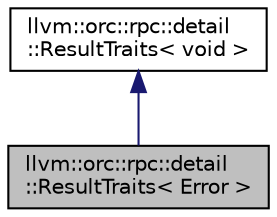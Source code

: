 digraph "llvm::orc::rpc::detail::ResultTraits&lt; Error &gt;"
{
 // LATEX_PDF_SIZE
  bgcolor="transparent";
  edge [fontname="Helvetica",fontsize="10",labelfontname="Helvetica",labelfontsize="10"];
  node [fontname="Helvetica",fontsize="10",shape="box"];
  Node1 [label="llvm::orc::rpc::detail\l::ResultTraits\< Error \>",height=0.2,width=0.4,color="black", fillcolor="grey75", style="filled", fontcolor="black",tooltip=" "];
  Node2 -> Node1 [dir="back",color="midnightblue",fontsize="10",style="solid",fontname="Helvetica"];
  Node2 [label="llvm::orc::rpc::detail\l::ResultTraits\< void \>",height=0.2,width=0.4,color="black",URL="$classllvm_1_1orc_1_1rpc_1_1detail_1_1ResultTraits_3_01void_01_4.html",tooltip=" "];
}
